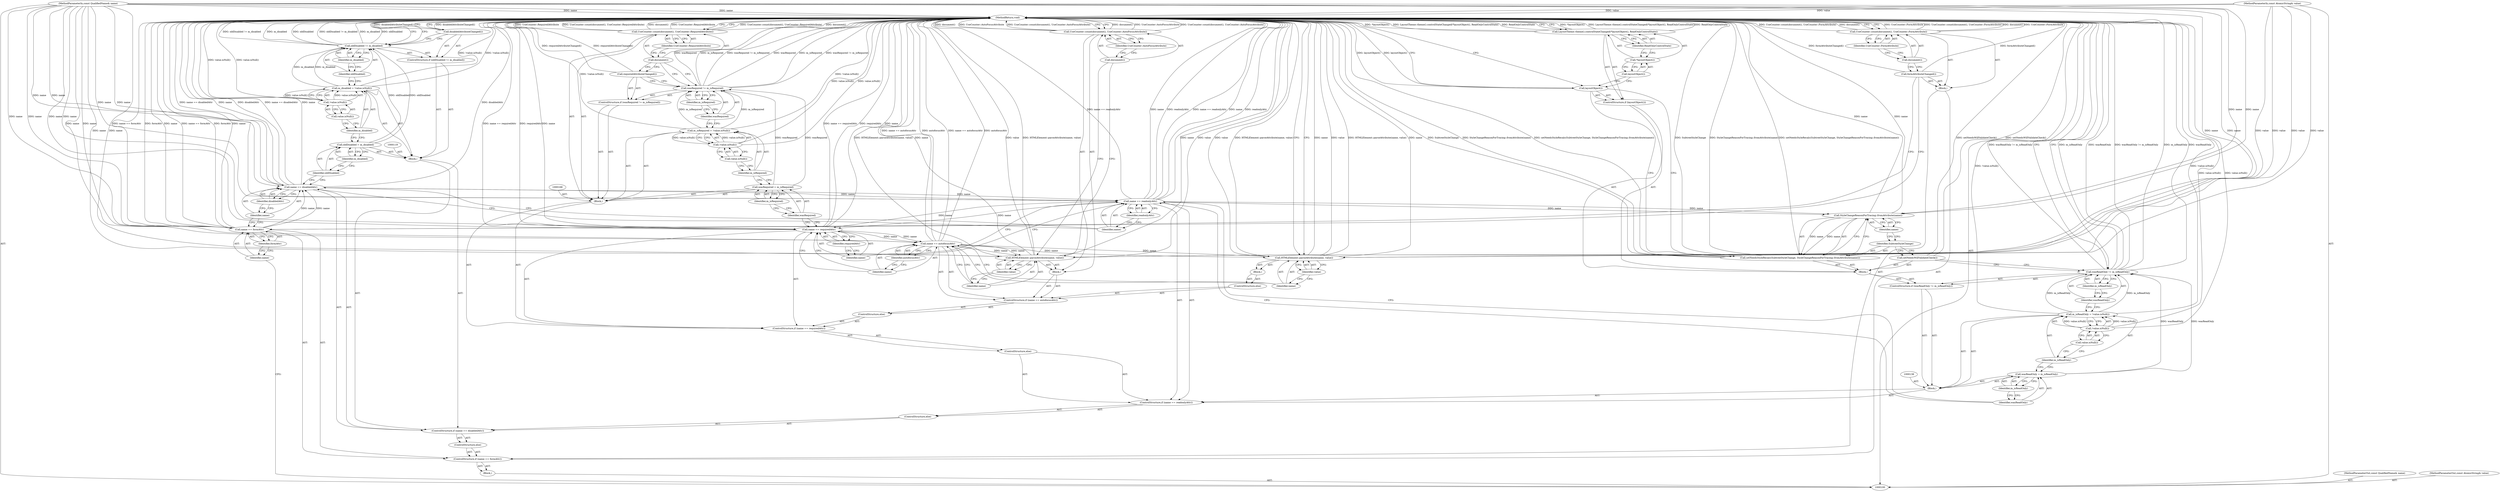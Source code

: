 digraph "1_Chrome_30b0f37300f8d671d29d91102ec7f475ed4cf7fe_0" {
"1000201" [label="(MethodReturn,void)"];
"1000101" [label="(MethodParameterIn,const QualifiedName& name)"];
"1000276" [label="(MethodParameterOut,const QualifiedName& name)"];
"1000102" [label="(MethodParameterIn,const AtomicString& value)"];
"1000277" [label="(MethodParameterOut,const AtomicString& value)"];
"1000131" [label="(Call,disabledAttributeChanged())"];
"1000133" [label="(ControlStructure,if (name == readonlyAttr))"];
"1000134" [label="(Call,name == readonlyAttr)"];
"1000135" [label="(Identifier,name)"];
"1000136" [label="(Identifier,readonlyAttr)"];
"1000132" [label="(ControlStructure,else)"];
"1000139" [label="(Call,wasReadOnly = m_isReadOnly)"];
"1000140" [label="(Identifier,wasReadOnly)"];
"1000141" [label="(Identifier,m_isReadOnly)"];
"1000137" [label="(Block,)"];
"1000144" [label="(Call,!value.isNull())"];
"1000145" [label="(Call,value.isNull())"];
"1000142" [label="(Call,m_isReadOnly = !value.isNull())"];
"1000143" [label="(Identifier,m_isReadOnly)"];
"1000147" [label="(Call,wasReadOnly != m_isReadOnly)"];
"1000148" [label="(Identifier,wasReadOnly)"];
"1000149" [label="(Identifier,m_isReadOnly)"];
"1000150" [label="(Block,)"];
"1000146" [label="(ControlStructure,if (wasReadOnly != m_isReadOnly))"];
"1000151" [label="(Call,setNeedsWillValidateCheck())"];
"1000152" [label="(Call,setNeedsStyleRecalc(SubtreeStyleChange, StyleChangeReasonForTracing::fromAttribute(name)))"];
"1000153" [label="(Identifier,SubtreeStyleChange)"];
"1000154" [label="(Call,StyleChangeReasonForTracing::fromAttribute(name))"];
"1000155" [label="(Identifier,name)"];
"1000156" [label="(ControlStructure,if (layoutObject()))"];
"1000157" [label="(Call,layoutObject())"];
"1000158" [label="(Call,LayoutTheme::theme().controlStateChanged(*layoutObject(), ReadOnlyControlState))"];
"1000159" [label="(Call,*layoutObject())"];
"1000160" [label="(Call,layoutObject())"];
"1000161" [label="(Identifier,ReadOnlyControlState)"];
"1000103" [label="(Block,)"];
"1000163" [label="(ControlStructure,if (name == requiredAttr))"];
"1000164" [label="(Call,name == requiredAttr)"];
"1000165" [label="(Identifier,name)"];
"1000166" [label="(Identifier,requiredAttr)"];
"1000162" [label="(ControlStructure,else)"];
"1000169" [label="(Call,wasRequired = m_isRequired)"];
"1000170" [label="(Identifier,wasRequired)"];
"1000171" [label="(Identifier,m_isRequired)"];
"1000167" [label="(Block,)"];
"1000174" [label="(Call,!value.isNull())"];
"1000175" [label="(Call,value.isNull())"];
"1000172" [label="(Call,m_isRequired = !value.isNull())"];
"1000173" [label="(Identifier,m_isRequired)"];
"1000177" [label="(Call,wasRequired != m_isRequired)"];
"1000178" [label="(Identifier,wasRequired)"];
"1000179" [label="(Identifier,m_isRequired)"];
"1000176" [label="(ControlStructure,if (wasRequired != m_isRequired))"];
"1000180" [label="(Call,requiredAttributeChanged())"];
"1000182" [label="(Call,document())"];
"1000183" [label="(Identifier,UseCounter::RequiredAttribute)"];
"1000181" [label="(Call,UseCounter::count(document(), UseCounter::RequiredAttribute))"];
"1000185" [label="(ControlStructure,if (name == autofocusAttr))"];
"1000186" [label="(Call,name == autofocusAttr)"];
"1000187" [label="(Identifier,name)"];
"1000188" [label="(Identifier,autofocusAttr)"];
"1000189" [label="(Block,)"];
"1000184" [label="(ControlStructure,else)"];
"1000191" [label="(Identifier,name)"];
"1000192" [label="(Identifier,value)"];
"1000190" [label="(Call,HTMLElement::parseAttribute(name, value))"];
"1000194" [label="(Call,document())"];
"1000195" [label="(Identifier,UseCounter::AutoFocusAttribute)"];
"1000193" [label="(Call,UseCounter::count(document(), UseCounter::AutoFocusAttribute))"];
"1000197" [label="(Block,)"];
"1000196" [label="(ControlStructure,else)"];
"1000107" [label="(Identifier,formAttr)"];
"1000108" [label="(Block,)"];
"1000104" [label="(ControlStructure,if (name == formAttr))"];
"1000105" [label="(Call,name == formAttr)"];
"1000106" [label="(Identifier,name)"];
"1000199" [label="(Identifier,name)"];
"1000200" [label="(Identifier,value)"];
"1000198" [label="(Call,HTMLElement::parseAttribute(name, value))"];
"1000109" [label="(Call,formAttributeChanged())"];
"1000111" [label="(Call,document())"];
"1000112" [label="(Identifier,UseCounter::FormAttribute)"];
"1000110" [label="(Call,UseCounter::count(document(), UseCounter::FormAttribute))"];
"1000114" [label="(ControlStructure,if (name == disabledAttr))"];
"1000115" [label="(Call,name == disabledAttr)"];
"1000116" [label="(Identifier,name)"];
"1000117" [label="(Identifier,disabledAttr)"];
"1000113" [label="(ControlStructure,else)"];
"1000120" [label="(Call,oldDisabled = m_disabled)"];
"1000121" [label="(Identifier,oldDisabled)"];
"1000122" [label="(Identifier,m_disabled)"];
"1000118" [label="(Block,)"];
"1000125" [label="(Call,!value.isNull())"];
"1000126" [label="(Call,value.isNull())"];
"1000123" [label="(Call,m_disabled = !value.isNull())"];
"1000124" [label="(Identifier,m_disabled)"];
"1000128" [label="(Call,oldDisabled != m_disabled)"];
"1000129" [label="(Identifier,oldDisabled)"];
"1000130" [label="(Identifier,m_disabled)"];
"1000127" [label="(ControlStructure,if (oldDisabled != m_disabled))"];
"1000201" -> "1000100"  [label="AST: "];
"1000201" -> "1000110"  [label="CFG: "];
"1000201" -> "1000131"  [label="CFG: "];
"1000201" -> "1000128"  [label="CFG: "];
"1000201" -> "1000158"  [label="CFG: "];
"1000201" -> "1000157"  [label="CFG: "];
"1000201" -> "1000147"  [label="CFG: "];
"1000201" -> "1000181"  [label="CFG: "];
"1000201" -> "1000193"  [label="CFG: "];
"1000201" -> "1000198"  [label="CFG: "];
"1000177" -> "1000201"  [label="DDG: m_isRequired"];
"1000177" -> "1000201"  [label="DDG: wasRequired != m_isRequired"];
"1000177" -> "1000201"  [label="DDG: wasRequired"];
"1000105" -> "1000201"  [label="DDG: name == formAttr"];
"1000105" -> "1000201"  [label="DDG: formAttr"];
"1000105" -> "1000201"  [label="DDG: name"];
"1000181" -> "1000201"  [label="DDG: UseCounter::count(document(), UseCounter::RequiredAttribute)"];
"1000181" -> "1000201"  [label="DDG: document()"];
"1000181" -> "1000201"  [label="DDG: UseCounter::RequiredAttribute"];
"1000152" -> "1000201"  [label="DDG: SubtreeStyleChange"];
"1000152" -> "1000201"  [label="DDG: StyleChangeReasonForTracing::fromAttribute(name)"];
"1000152" -> "1000201"  [label="DDG: setNeedsStyleRecalc(SubtreeStyleChange, StyleChangeReasonForTracing::fromAttribute(name))"];
"1000198" -> "1000201"  [label="DDG: name"];
"1000198" -> "1000201"  [label="DDG: value"];
"1000198" -> "1000201"  [label="DDG: HTMLElement::parseAttribute(name, value)"];
"1000128" -> "1000201"  [label="DDG: oldDisabled != m_disabled"];
"1000128" -> "1000201"  [label="DDG: m_disabled"];
"1000128" -> "1000201"  [label="DDG: oldDisabled"];
"1000158" -> "1000201"  [label="DDG: *layoutObject()"];
"1000158" -> "1000201"  [label="DDG: LayoutTheme::theme().controlStateChanged(*layoutObject(), ReadOnlyControlState)"];
"1000158" -> "1000201"  [label="DDG: ReadOnlyControlState"];
"1000115" -> "1000201"  [label="DDG: disabledAttr"];
"1000115" -> "1000201"  [label="DDG: name == disabledAttr"];
"1000115" -> "1000201"  [label="DDG: name"];
"1000186" -> "1000201"  [label="DDG: autofocusAttr"];
"1000186" -> "1000201"  [label="DDG: name == autofocusAttr"];
"1000164" -> "1000201"  [label="DDG: name == requiredAttr"];
"1000164" -> "1000201"  [label="DDG: requiredAttr"];
"1000164" -> "1000201"  [label="DDG: name"];
"1000125" -> "1000201"  [label="DDG: value.isNull()"];
"1000123" -> "1000201"  [label="DDG: !value.isNull()"];
"1000193" -> "1000201"  [label="DDG: document()"];
"1000193" -> "1000201"  [label="DDG: UseCounter::AutoFocusAttribute"];
"1000193" -> "1000201"  [label="DDG: UseCounter::count(document(), UseCounter::AutoFocusAttribute)"];
"1000151" -> "1000201"  [label="DDG: setNeedsWillValidateCheck()"];
"1000190" -> "1000201"  [label="DDG: HTMLElement::parseAttribute(name, value)"];
"1000190" -> "1000201"  [label="DDG: name"];
"1000190" -> "1000201"  [label="DDG: value"];
"1000157" -> "1000201"  [label="DDG: layoutObject()"];
"1000154" -> "1000201"  [label="DDG: name"];
"1000142" -> "1000201"  [label="DDG: !value.isNull()"];
"1000134" -> "1000201"  [label="DDG: name == readonlyAttr"];
"1000134" -> "1000201"  [label="DDG: name"];
"1000134" -> "1000201"  [label="DDG: readonlyAttr"];
"1000180" -> "1000201"  [label="DDG: requiredAttributeChanged()"];
"1000147" -> "1000201"  [label="DDG: m_isReadOnly"];
"1000147" -> "1000201"  [label="DDG: wasReadOnly"];
"1000147" -> "1000201"  [label="DDG: wasReadOnly != m_isReadOnly"];
"1000102" -> "1000201"  [label="DDG: value"];
"1000110" -> "1000201"  [label="DDG: UseCounter::FormAttribute"];
"1000110" -> "1000201"  [label="DDG: UseCounter::count(document(), UseCounter::FormAttribute)"];
"1000110" -> "1000201"  [label="DDG: document()"];
"1000101" -> "1000201"  [label="DDG: name"];
"1000144" -> "1000201"  [label="DDG: value.isNull()"];
"1000172" -> "1000201"  [label="DDG: !value.isNull()"];
"1000174" -> "1000201"  [label="DDG: value.isNull()"];
"1000109" -> "1000201"  [label="DDG: formAttributeChanged()"];
"1000131" -> "1000201"  [label="DDG: disabledAttributeChanged()"];
"1000101" -> "1000100"  [label="AST: "];
"1000101" -> "1000201"  [label="DDG: name"];
"1000101" -> "1000105"  [label="DDG: name"];
"1000101" -> "1000115"  [label="DDG: name"];
"1000101" -> "1000134"  [label="DDG: name"];
"1000101" -> "1000154"  [label="DDG: name"];
"1000101" -> "1000164"  [label="DDG: name"];
"1000101" -> "1000186"  [label="DDG: name"];
"1000101" -> "1000190"  [label="DDG: name"];
"1000101" -> "1000198"  [label="DDG: name"];
"1000276" -> "1000100"  [label="AST: "];
"1000102" -> "1000100"  [label="AST: "];
"1000102" -> "1000201"  [label="DDG: value"];
"1000102" -> "1000190"  [label="DDG: value"];
"1000102" -> "1000198"  [label="DDG: value"];
"1000277" -> "1000100"  [label="AST: "];
"1000131" -> "1000127"  [label="AST: "];
"1000131" -> "1000128"  [label="CFG: "];
"1000201" -> "1000131"  [label="CFG: "];
"1000131" -> "1000201"  [label="DDG: disabledAttributeChanged()"];
"1000133" -> "1000132"  [label="AST: "];
"1000134" -> "1000133"  [label="AST: "];
"1000137" -> "1000133"  [label="AST: "];
"1000162" -> "1000133"  [label="AST: "];
"1000134" -> "1000133"  [label="AST: "];
"1000134" -> "1000136"  [label="CFG: "];
"1000135" -> "1000134"  [label="AST: "];
"1000136" -> "1000134"  [label="AST: "];
"1000140" -> "1000134"  [label="CFG: "];
"1000165" -> "1000134"  [label="CFG: "];
"1000134" -> "1000201"  [label="DDG: name == readonlyAttr"];
"1000134" -> "1000201"  [label="DDG: name"];
"1000134" -> "1000201"  [label="DDG: readonlyAttr"];
"1000115" -> "1000134"  [label="DDG: name"];
"1000101" -> "1000134"  [label="DDG: name"];
"1000134" -> "1000154"  [label="DDG: name"];
"1000134" -> "1000164"  [label="DDG: name"];
"1000135" -> "1000134"  [label="AST: "];
"1000135" -> "1000115"  [label="CFG: "];
"1000136" -> "1000135"  [label="CFG: "];
"1000136" -> "1000134"  [label="AST: "];
"1000136" -> "1000135"  [label="CFG: "];
"1000134" -> "1000136"  [label="CFG: "];
"1000132" -> "1000114"  [label="AST: "];
"1000133" -> "1000132"  [label="AST: "];
"1000139" -> "1000137"  [label="AST: "];
"1000139" -> "1000141"  [label="CFG: "];
"1000140" -> "1000139"  [label="AST: "];
"1000141" -> "1000139"  [label="AST: "];
"1000143" -> "1000139"  [label="CFG: "];
"1000139" -> "1000147"  [label="DDG: wasReadOnly"];
"1000140" -> "1000139"  [label="AST: "];
"1000140" -> "1000134"  [label="CFG: "];
"1000141" -> "1000140"  [label="CFG: "];
"1000141" -> "1000139"  [label="AST: "];
"1000141" -> "1000140"  [label="CFG: "];
"1000139" -> "1000141"  [label="CFG: "];
"1000137" -> "1000133"  [label="AST: "];
"1000138" -> "1000137"  [label="AST: "];
"1000139" -> "1000137"  [label="AST: "];
"1000142" -> "1000137"  [label="AST: "];
"1000146" -> "1000137"  [label="AST: "];
"1000144" -> "1000142"  [label="AST: "];
"1000144" -> "1000145"  [label="CFG: "];
"1000145" -> "1000144"  [label="AST: "];
"1000142" -> "1000144"  [label="CFG: "];
"1000144" -> "1000201"  [label="DDG: value.isNull()"];
"1000144" -> "1000142"  [label="DDG: value.isNull()"];
"1000145" -> "1000144"  [label="AST: "];
"1000145" -> "1000143"  [label="CFG: "];
"1000144" -> "1000145"  [label="CFG: "];
"1000142" -> "1000137"  [label="AST: "];
"1000142" -> "1000144"  [label="CFG: "];
"1000143" -> "1000142"  [label="AST: "];
"1000144" -> "1000142"  [label="AST: "];
"1000148" -> "1000142"  [label="CFG: "];
"1000142" -> "1000201"  [label="DDG: !value.isNull()"];
"1000144" -> "1000142"  [label="DDG: value.isNull()"];
"1000142" -> "1000147"  [label="DDG: m_isReadOnly"];
"1000143" -> "1000142"  [label="AST: "];
"1000143" -> "1000139"  [label="CFG: "];
"1000145" -> "1000143"  [label="CFG: "];
"1000147" -> "1000146"  [label="AST: "];
"1000147" -> "1000149"  [label="CFG: "];
"1000148" -> "1000147"  [label="AST: "];
"1000149" -> "1000147"  [label="AST: "];
"1000151" -> "1000147"  [label="CFG: "];
"1000201" -> "1000147"  [label="CFG: "];
"1000147" -> "1000201"  [label="DDG: m_isReadOnly"];
"1000147" -> "1000201"  [label="DDG: wasReadOnly"];
"1000147" -> "1000201"  [label="DDG: wasReadOnly != m_isReadOnly"];
"1000139" -> "1000147"  [label="DDG: wasReadOnly"];
"1000142" -> "1000147"  [label="DDG: m_isReadOnly"];
"1000148" -> "1000147"  [label="AST: "];
"1000148" -> "1000142"  [label="CFG: "];
"1000149" -> "1000148"  [label="CFG: "];
"1000149" -> "1000147"  [label="AST: "];
"1000149" -> "1000148"  [label="CFG: "];
"1000147" -> "1000149"  [label="CFG: "];
"1000150" -> "1000146"  [label="AST: "];
"1000151" -> "1000150"  [label="AST: "];
"1000152" -> "1000150"  [label="AST: "];
"1000156" -> "1000150"  [label="AST: "];
"1000146" -> "1000137"  [label="AST: "];
"1000147" -> "1000146"  [label="AST: "];
"1000150" -> "1000146"  [label="AST: "];
"1000151" -> "1000150"  [label="AST: "];
"1000151" -> "1000147"  [label="CFG: "];
"1000153" -> "1000151"  [label="CFG: "];
"1000151" -> "1000201"  [label="DDG: setNeedsWillValidateCheck()"];
"1000152" -> "1000150"  [label="AST: "];
"1000152" -> "1000154"  [label="CFG: "];
"1000153" -> "1000152"  [label="AST: "];
"1000154" -> "1000152"  [label="AST: "];
"1000157" -> "1000152"  [label="CFG: "];
"1000152" -> "1000201"  [label="DDG: SubtreeStyleChange"];
"1000152" -> "1000201"  [label="DDG: StyleChangeReasonForTracing::fromAttribute(name)"];
"1000152" -> "1000201"  [label="DDG: setNeedsStyleRecalc(SubtreeStyleChange, StyleChangeReasonForTracing::fromAttribute(name))"];
"1000154" -> "1000152"  [label="DDG: name"];
"1000153" -> "1000152"  [label="AST: "];
"1000153" -> "1000151"  [label="CFG: "];
"1000155" -> "1000153"  [label="CFG: "];
"1000154" -> "1000152"  [label="AST: "];
"1000154" -> "1000155"  [label="CFG: "];
"1000155" -> "1000154"  [label="AST: "];
"1000152" -> "1000154"  [label="CFG: "];
"1000154" -> "1000201"  [label="DDG: name"];
"1000154" -> "1000152"  [label="DDG: name"];
"1000134" -> "1000154"  [label="DDG: name"];
"1000101" -> "1000154"  [label="DDG: name"];
"1000155" -> "1000154"  [label="AST: "];
"1000155" -> "1000153"  [label="CFG: "];
"1000154" -> "1000155"  [label="CFG: "];
"1000156" -> "1000150"  [label="AST: "];
"1000157" -> "1000156"  [label="AST: "];
"1000158" -> "1000156"  [label="AST: "];
"1000157" -> "1000156"  [label="AST: "];
"1000157" -> "1000152"  [label="CFG: "];
"1000160" -> "1000157"  [label="CFG: "];
"1000201" -> "1000157"  [label="CFG: "];
"1000157" -> "1000201"  [label="DDG: layoutObject()"];
"1000158" -> "1000156"  [label="AST: "];
"1000158" -> "1000161"  [label="CFG: "];
"1000159" -> "1000158"  [label="AST: "];
"1000161" -> "1000158"  [label="AST: "];
"1000201" -> "1000158"  [label="CFG: "];
"1000158" -> "1000201"  [label="DDG: *layoutObject()"];
"1000158" -> "1000201"  [label="DDG: LayoutTheme::theme().controlStateChanged(*layoutObject(), ReadOnlyControlState)"];
"1000158" -> "1000201"  [label="DDG: ReadOnlyControlState"];
"1000159" -> "1000158"  [label="AST: "];
"1000159" -> "1000160"  [label="CFG: "];
"1000160" -> "1000159"  [label="AST: "];
"1000161" -> "1000159"  [label="CFG: "];
"1000160" -> "1000159"  [label="AST: "];
"1000160" -> "1000157"  [label="CFG: "];
"1000159" -> "1000160"  [label="CFG: "];
"1000161" -> "1000158"  [label="AST: "];
"1000161" -> "1000159"  [label="CFG: "];
"1000158" -> "1000161"  [label="CFG: "];
"1000103" -> "1000100"  [label="AST: "];
"1000104" -> "1000103"  [label="AST: "];
"1000163" -> "1000162"  [label="AST: "];
"1000164" -> "1000163"  [label="AST: "];
"1000167" -> "1000163"  [label="AST: "];
"1000184" -> "1000163"  [label="AST: "];
"1000164" -> "1000163"  [label="AST: "];
"1000164" -> "1000166"  [label="CFG: "];
"1000165" -> "1000164"  [label="AST: "];
"1000166" -> "1000164"  [label="AST: "];
"1000170" -> "1000164"  [label="CFG: "];
"1000187" -> "1000164"  [label="CFG: "];
"1000164" -> "1000201"  [label="DDG: name == requiredAttr"];
"1000164" -> "1000201"  [label="DDG: requiredAttr"];
"1000164" -> "1000201"  [label="DDG: name"];
"1000134" -> "1000164"  [label="DDG: name"];
"1000101" -> "1000164"  [label="DDG: name"];
"1000164" -> "1000186"  [label="DDG: name"];
"1000165" -> "1000164"  [label="AST: "];
"1000165" -> "1000134"  [label="CFG: "];
"1000166" -> "1000165"  [label="CFG: "];
"1000166" -> "1000164"  [label="AST: "];
"1000166" -> "1000165"  [label="CFG: "];
"1000164" -> "1000166"  [label="CFG: "];
"1000162" -> "1000133"  [label="AST: "];
"1000163" -> "1000162"  [label="AST: "];
"1000169" -> "1000167"  [label="AST: "];
"1000169" -> "1000171"  [label="CFG: "];
"1000170" -> "1000169"  [label="AST: "];
"1000171" -> "1000169"  [label="AST: "];
"1000173" -> "1000169"  [label="CFG: "];
"1000169" -> "1000177"  [label="DDG: wasRequired"];
"1000170" -> "1000169"  [label="AST: "];
"1000170" -> "1000164"  [label="CFG: "];
"1000171" -> "1000170"  [label="CFG: "];
"1000171" -> "1000169"  [label="AST: "];
"1000171" -> "1000170"  [label="CFG: "];
"1000169" -> "1000171"  [label="CFG: "];
"1000167" -> "1000163"  [label="AST: "];
"1000168" -> "1000167"  [label="AST: "];
"1000169" -> "1000167"  [label="AST: "];
"1000172" -> "1000167"  [label="AST: "];
"1000176" -> "1000167"  [label="AST: "];
"1000181" -> "1000167"  [label="AST: "];
"1000174" -> "1000172"  [label="AST: "];
"1000174" -> "1000175"  [label="CFG: "];
"1000175" -> "1000174"  [label="AST: "];
"1000172" -> "1000174"  [label="CFG: "];
"1000174" -> "1000201"  [label="DDG: value.isNull()"];
"1000174" -> "1000172"  [label="DDG: value.isNull()"];
"1000175" -> "1000174"  [label="AST: "];
"1000175" -> "1000173"  [label="CFG: "];
"1000174" -> "1000175"  [label="CFG: "];
"1000172" -> "1000167"  [label="AST: "];
"1000172" -> "1000174"  [label="CFG: "];
"1000173" -> "1000172"  [label="AST: "];
"1000174" -> "1000172"  [label="AST: "];
"1000178" -> "1000172"  [label="CFG: "];
"1000172" -> "1000201"  [label="DDG: !value.isNull()"];
"1000174" -> "1000172"  [label="DDG: value.isNull()"];
"1000172" -> "1000177"  [label="DDG: m_isRequired"];
"1000173" -> "1000172"  [label="AST: "];
"1000173" -> "1000169"  [label="CFG: "];
"1000175" -> "1000173"  [label="CFG: "];
"1000177" -> "1000176"  [label="AST: "];
"1000177" -> "1000179"  [label="CFG: "];
"1000178" -> "1000177"  [label="AST: "];
"1000179" -> "1000177"  [label="AST: "];
"1000180" -> "1000177"  [label="CFG: "];
"1000182" -> "1000177"  [label="CFG: "];
"1000177" -> "1000201"  [label="DDG: m_isRequired"];
"1000177" -> "1000201"  [label="DDG: wasRequired != m_isRequired"];
"1000177" -> "1000201"  [label="DDG: wasRequired"];
"1000169" -> "1000177"  [label="DDG: wasRequired"];
"1000172" -> "1000177"  [label="DDG: m_isRequired"];
"1000178" -> "1000177"  [label="AST: "];
"1000178" -> "1000172"  [label="CFG: "];
"1000179" -> "1000178"  [label="CFG: "];
"1000179" -> "1000177"  [label="AST: "];
"1000179" -> "1000178"  [label="CFG: "];
"1000177" -> "1000179"  [label="CFG: "];
"1000176" -> "1000167"  [label="AST: "];
"1000177" -> "1000176"  [label="AST: "];
"1000180" -> "1000176"  [label="AST: "];
"1000180" -> "1000176"  [label="AST: "];
"1000180" -> "1000177"  [label="CFG: "];
"1000182" -> "1000180"  [label="CFG: "];
"1000180" -> "1000201"  [label="DDG: requiredAttributeChanged()"];
"1000182" -> "1000181"  [label="AST: "];
"1000182" -> "1000180"  [label="CFG: "];
"1000182" -> "1000177"  [label="CFG: "];
"1000183" -> "1000182"  [label="CFG: "];
"1000183" -> "1000181"  [label="AST: "];
"1000183" -> "1000182"  [label="CFG: "];
"1000181" -> "1000183"  [label="CFG: "];
"1000181" -> "1000167"  [label="AST: "];
"1000181" -> "1000183"  [label="CFG: "];
"1000182" -> "1000181"  [label="AST: "];
"1000183" -> "1000181"  [label="AST: "];
"1000201" -> "1000181"  [label="CFG: "];
"1000181" -> "1000201"  [label="DDG: UseCounter::count(document(), UseCounter::RequiredAttribute)"];
"1000181" -> "1000201"  [label="DDG: document()"];
"1000181" -> "1000201"  [label="DDG: UseCounter::RequiredAttribute"];
"1000185" -> "1000184"  [label="AST: "];
"1000186" -> "1000185"  [label="AST: "];
"1000189" -> "1000185"  [label="AST: "];
"1000196" -> "1000185"  [label="AST: "];
"1000186" -> "1000185"  [label="AST: "];
"1000186" -> "1000188"  [label="CFG: "];
"1000187" -> "1000186"  [label="AST: "];
"1000188" -> "1000186"  [label="AST: "];
"1000191" -> "1000186"  [label="CFG: "];
"1000199" -> "1000186"  [label="CFG: "];
"1000186" -> "1000201"  [label="DDG: autofocusAttr"];
"1000186" -> "1000201"  [label="DDG: name == autofocusAttr"];
"1000164" -> "1000186"  [label="DDG: name"];
"1000101" -> "1000186"  [label="DDG: name"];
"1000186" -> "1000190"  [label="DDG: name"];
"1000186" -> "1000198"  [label="DDG: name"];
"1000187" -> "1000186"  [label="AST: "];
"1000187" -> "1000164"  [label="CFG: "];
"1000188" -> "1000187"  [label="CFG: "];
"1000188" -> "1000186"  [label="AST: "];
"1000188" -> "1000187"  [label="CFG: "];
"1000186" -> "1000188"  [label="CFG: "];
"1000189" -> "1000185"  [label="AST: "];
"1000190" -> "1000189"  [label="AST: "];
"1000193" -> "1000189"  [label="AST: "];
"1000184" -> "1000163"  [label="AST: "];
"1000185" -> "1000184"  [label="AST: "];
"1000191" -> "1000190"  [label="AST: "];
"1000191" -> "1000186"  [label="CFG: "];
"1000192" -> "1000191"  [label="CFG: "];
"1000192" -> "1000190"  [label="AST: "];
"1000192" -> "1000191"  [label="CFG: "];
"1000190" -> "1000192"  [label="CFG: "];
"1000190" -> "1000189"  [label="AST: "];
"1000190" -> "1000192"  [label="CFG: "];
"1000191" -> "1000190"  [label="AST: "];
"1000192" -> "1000190"  [label="AST: "];
"1000194" -> "1000190"  [label="CFG: "];
"1000190" -> "1000201"  [label="DDG: HTMLElement::parseAttribute(name, value)"];
"1000190" -> "1000201"  [label="DDG: name"];
"1000190" -> "1000201"  [label="DDG: value"];
"1000186" -> "1000190"  [label="DDG: name"];
"1000101" -> "1000190"  [label="DDG: name"];
"1000102" -> "1000190"  [label="DDG: value"];
"1000194" -> "1000193"  [label="AST: "];
"1000194" -> "1000190"  [label="CFG: "];
"1000195" -> "1000194"  [label="CFG: "];
"1000195" -> "1000193"  [label="AST: "];
"1000195" -> "1000194"  [label="CFG: "];
"1000193" -> "1000195"  [label="CFG: "];
"1000193" -> "1000189"  [label="AST: "];
"1000193" -> "1000195"  [label="CFG: "];
"1000194" -> "1000193"  [label="AST: "];
"1000195" -> "1000193"  [label="AST: "];
"1000201" -> "1000193"  [label="CFG: "];
"1000193" -> "1000201"  [label="DDG: document()"];
"1000193" -> "1000201"  [label="DDG: UseCounter::AutoFocusAttribute"];
"1000193" -> "1000201"  [label="DDG: UseCounter::count(document(), UseCounter::AutoFocusAttribute)"];
"1000197" -> "1000196"  [label="AST: "];
"1000198" -> "1000197"  [label="AST: "];
"1000196" -> "1000185"  [label="AST: "];
"1000197" -> "1000196"  [label="AST: "];
"1000107" -> "1000105"  [label="AST: "];
"1000107" -> "1000106"  [label="CFG: "];
"1000105" -> "1000107"  [label="CFG: "];
"1000108" -> "1000104"  [label="AST: "];
"1000109" -> "1000108"  [label="AST: "];
"1000110" -> "1000108"  [label="AST: "];
"1000104" -> "1000103"  [label="AST: "];
"1000105" -> "1000104"  [label="AST: "];
"1000108" -> "1000104"  [label="AST: "];
"1000113" -> "1000104"  [label="AST: "];
"1000105" -> "1000104"  [label="AST: "];
"1000105" -> "1000107"  [label="CFG: "];
"1000106" -> "1000105"  [label="AST: "];
"1000107" -> "1000105"  [label="AST: "];
"1000109" -> "1000105"  [label="CFG: "];
"1000116" -> "1000105"  [label="CFG: "];
"1000105" -> "1000201"  [label="DDG: name == formAttr"];
"1000105" -> "1000201"  [label="DDG: formAttr"];
"1000105" -> "1000201"  [label="DDG: name"];
"1000101" -> "1000105"  [label="DDG: name"];
"1000105" -> "1000115"  [label="DDG: name"];
"1000106" -> "1000105"  [label="AST: "];
"1000106" -> "1000100"  [label="CFG: "];
"1000107" -> "1000106"  [label="CFG: "];
"1000199" -> "1000198"  [label="AST: "];
"1000199" -> "1000186"  [label="CFG: "];
"1000200" -> "1000199"  [label="CFG: "];
"1000200" -> "1000198"  [label="AST: "];
"1000200" -> "1000199"  [label="CFG: "];
"1000198" -> "1000200"  [label="CFG: "];
"1000198" -> "1000197"  [label="AST: "];
"1000198" -> "1000200"  [label="CFG: "];
"1000199" -> "1000198"  [label="AST: "];
"1000200" -> "1000198"  [label="AST: "];
"1000201" -> "1000198"  [label="CFG: "];
"1000198" -> "1000201"  [label="DDG: name"];
"1000198" -> "1000201"  [label="DDG: value"];
"1000198" -> "1000201"  [label="DDG: HTMLElement::parseAttribute(name, value)"];
"1000186" -> "1000198"  [label="DDG: name"];
"1000101" -> "1000198"  [label="DDG: name"];
"1000102" -> "1000198"  [label="DDG: value"];
"1000109" -> "1000108"  [label="AST: "];
"1000109" -> "1000105"  [label="CFG: "];
"1000111" -> "1000109"  [label="CFG: "];
"1000109" -> "1000201"  [label="DDG: formAttributeChanged()"];
"1000111" -> "1000110"  [label="AST: "];
"1000111" -> "1000109"  [label="CFG: "];
"1000112" -> "1000111"  [label="CFG: "];
"1000112" -> "1000110"  [label="AST: "];
"1000112" -> "1000111"  [label="CFG: "];
"1000110" -> "1000112"  [label="CFG: "];
"1000110" -> "1000108"  [label="AST: "];
"1000110" -> "1000112"  [label="CFG: "];
"1000111" -> "1000110"  [label="AST: "];
"1000112" -> "1000110"  [label="AST: "];
"1000201" -> "1000110"  [label="CFG: "];
"1000110" -> "1000201"  [label="DDG: UseCounter::FormAttribute"];
"1000110" -> "1000201"  [label="DDG: UseCounter::count(document(), UseCounter::FormAttribute)"];
"1000110" -> "1000201"  [label="DDG: document()"];
"1000114" -> "1000113"  [label="AST: "];
"1000115" -> "1000114"  [label="AST: "];
"1000118" -> "1000114"  [label="AST: "];
"1000132" -> "1000114"  [label="AST: "];
"1000115" -> "1000114"  [label="AST: "];
"1000115" -> "1000117"  [label="CFG: "];
"1000116" -> "1000115"  [label="AST: "];
"1000117" -> "1000115"  [label="AST: "];
"1000121" -> "1000115"  [label="CFG: "];
"1000135" -> "1000115"  [label="CFG: "];
"1000115" -> "1000201"  [label="DDG: disabledAttr"];
"1000115" -> "1000201"  [label="DDG: name == disabledAttr"];
"1000115" -> "1000201"  [label="DDG: name"];
"1000105" -> "1000115"  [label="DDG: name"];
"1000101" -> "1000115"  [label="DDG: name"];
"1000115" -> "1000134"  [label="DDG: name"];
"1000116" -> "1000115"  [label="AST: "];
"1000116" -> "1000105"  [label="CFG: "];
"1000117" -> "1000116"  [label="CFG: "];
"1000117" -> "1000115"  [label="AST: "];
"1000117" -> "1000116"  [label="CFG: "];
"1000115" -> "1000117"  [label="CFG: "];
"1000113" -> "1000104"  [label="AST: "];
"1000114" -> "1000113"  [label="AST: "];
"1000120" -> "1000118"  [label="AST: "];
"1000120" -> "1000122"  [label="CFG: "];
"1000121" -> "1000120"  [label="AST: "];
"1000122" -> "1000120"  [label="AST: "];
"1000124" -> "1000120"  [label="CFG: "];
"1000120" -> "1000128"  [label="DDG: oldDisabled"];
"1000121" -> "1000120"  [label="AST: "];
"1000121" -> "1000115"  [label="CFG: "];
"1000122" -> "1000121"  [label="CFG: "];
"1000122" -> "1000120"  [label="AST: "];
"1000122" -> "1000121"  [label="CFG: "];
"1000120" -> "1000122"  [label="CFG: "];
"1000118" -> "1000114"  [label="AST: "];
"1000119" -> "1000118"  [label="AST: "];
"1000120" -> "1000118"  [label="AST: "];
"1000123" -> "1000118"  [label="AST: "];
"1000127" -> "1000118"  [label="AST: "];
"1000125" -> "1000123"  [label="AST: "];
"1000125" -> "1000126"  [label="CFG: "];
"1000126" -> "1000125"  [label="AST: "];
"1000123" -> "1000125"  [label="CFG: "];
"1000125" -> "1000201"  [label="DDG: value.isNull()"];
"1000125" -> "1000123"  [label="DDG: value.isNull()"];
"1000126" -> "1000125"  [label="AST: "];
"1000126" -> "1000124"  [label="CFG: "];
"1000125" -> "1000126"  [label="CFG: "];
"1000123" -> "1000118"  [label="AST: "];
"1000123" -> "1000125"  [label="CFG: "];
"1000124" -> "1000123"  [label="AST: "];
"1000125" -> "1000123"  [label="AST: "];
"1000129" -> "1000123"  [label="CFG: "];
"1000123" -> "1000201"  [label="DDG: !value.isNull()"];
"1000125" -> "1000123"  [label="DDG: value.isNull()"];
"1000123" -> "1000128"  [label="DDG: m_disabled"];
"1000124" -> "1000123"  [label="AST: "];
"1000124" -> "1000120"  [label="CFG: "];
"1000126" -> "1000124"  [label="CFG: "];
"1000128" -> "1000127"  [label="AST: "];
"1000128" -> "1000130"  [label="CFG: "];
"1000129" -> "1000128"  [label="AST: "];
"1000130" -> "1000128"  [label="AST: "];
"1000131" -> "1000128"  [label="CFG: "];
"1000201" -> "1000128"  [label="CFG: "];
"1000128" -> "1000201"  [label="DDG: oldDisabled != m_disabled"];
"1000128" -> "1000201"  [label="DDG: m_disabled"];
"1000128" -> "1000201"  [label="DDG: oldDisabled"];
"1000120" -> "1000128"  [label="DDG: oldDisabled"];
"1000123" -> "1000128"  [label="DDG: m_disabled"];
"1000129" -> "1000128"  [label="AST: "];
"1000129" -> "1000123"  [label="CFG: "];
"1000130" -> "1000129"  [label="CFG: "];
"1000130" -> "1000128"  [label="AST: "];
"1000130" -> "1000129"  [label="CFG: "];
"1000128" -> "1000130"  [label="CFG: "];
"1000127" -> "1000118"  [label="AST: "];
"1000128" -> "1000127"  [label="AST: "];
"1000131" -> "1000127"  [label="AST: "];
}
